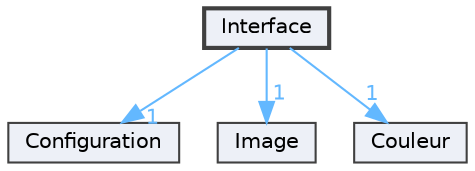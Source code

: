 digraph "Interface"
{
 // LATEX_PDF_SIZE
  bgcolor="transparent";
  edge [fontname=Helvetica,fontsize=10,labelfontname=Helvetica,labelfontsize=10];
  node [fontname=Helvetica,fontsize=10,shape=box,height=0.2,width=0.4];
  compound=true
  dir_b7263c2df3abed61e1897d5e9e534860 [label="Interface", fillcolor="#edf0f7", color="grey25", style="filled,bold", URL="dir_b7263c2df3abed61e1897d5e9e534860.html",tooltip=""];
  dir_64387ea9bbe6fc952e4d6bb8dd3c13de [label="Configuration", fillcolor="#edf0f7", color="grey25", style="filled", URL="dir_64387ea9bbe6fc952e4d6bb8dd3c13de.html",tooltip=""];
  dir_8827e7804939896a25945abd093dbc61 [label="Image", fillcolor="#edf0f7", color="grey25", style="filled", URL="dir_8827e7804939896a25945abd093dbc61.html",tooltip=""];
  dir_c10672e67160e6767a95f8d6733c1264 [label="Couleur", fillcolor="#edf0f7", color="grey25", style="filled", URL="dir_c10672e67160e6767a95f8d6733c1264.html",tooltip=""];
  dir_b7263c2df3abed61e1897d5e9e534860->dir_64387ea9bbe6fc952e4d6bb8dd3c13de [headlabel="1", labeldistance=1.5 headhref="dir_000004_000001.html" href="dir_000004_000001.html" color="steelblue1" fontcolor="steelblue1"];
  dir_b7263c2df3abed61e1897d5e9e534860->dir_8827e7804939896a25945abd093dbc61 [headlabel="1", labeldistance=1.5 headhref="dir_000004_000003.html" href="dir_000004_000003.html" color="steelblue1" fontcolor="steelblue1"];
  dir_b7263c2df3abed61e1897d5e9e534860->dir_c10672e67160e6767a95f8d6733c1264 [headlabel="1", labeldistance=1.5 headhref="dir_000004_000002.html" href="dir_000004_000002.html" color="steelblue1" fontcolor="steelblue1"];
}

